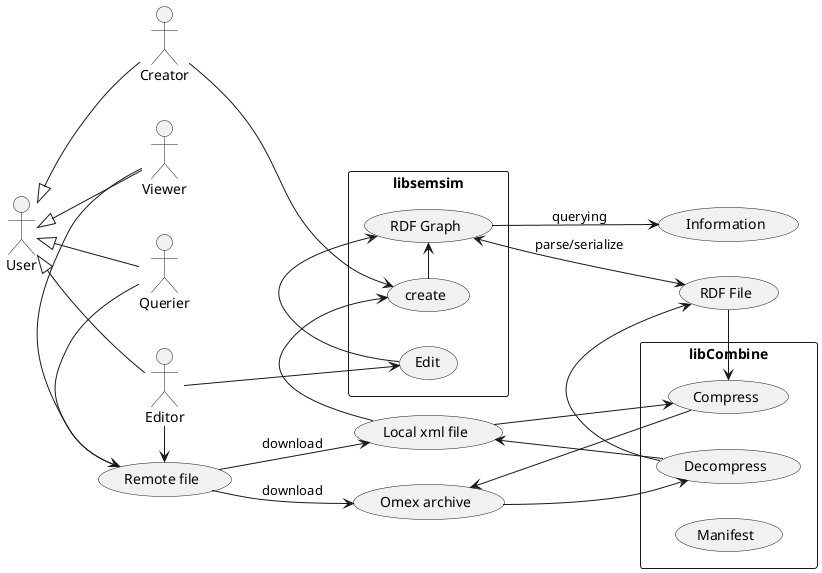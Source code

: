 @startuml




left to right direction
:User:
:Editor:
:Creator:
:Viewer:
:Querier:
User <|-- Editor
User <|-- Creator
User <|-- Viewer
User <|-- Querier
':application:
':Omex archive:
':Url:
':File:
':web user:
':local user:

(Omex archive) as omex
(Remote file) as remote_file
(Local xml file) as local_file
(Information) as info

Editor -> remote_file
Viewer -> remote_file
Querier -> remote_file
'User -> local_file : creates
'User -> remote_file : wants
remote_file --> local_file : download
remote_file --> omex : download
rectangle libCombine {
    (Compress) as compress
    (Decompress) as decompress
    (Manifest) as manifest
}
omex --> decompress


(RDF File) as rdf_file

rectangle libsemsim{
    (RDF Graph) as rdf_graph
    (create) as create
    (Edit) as edit

    local_file -> create
    create -> rdf_graph
    edit -> rdf_graph

    Editor --> edit
    Creator --> create

'    local_file --> rdf_graph : parse
    rdf_graph <--> rdf_file : parse/serialize
    rdf_graph --> info : querying


'    (Edit/Create) as modify
'    User --> modify
'    modify -- rdf_graph
'    modify -- rdf_file

}

decompress --> local_file
decompress --> rdf_file

local_file --> compress
rdf_file --> compress
compress -> omex














@enduml
